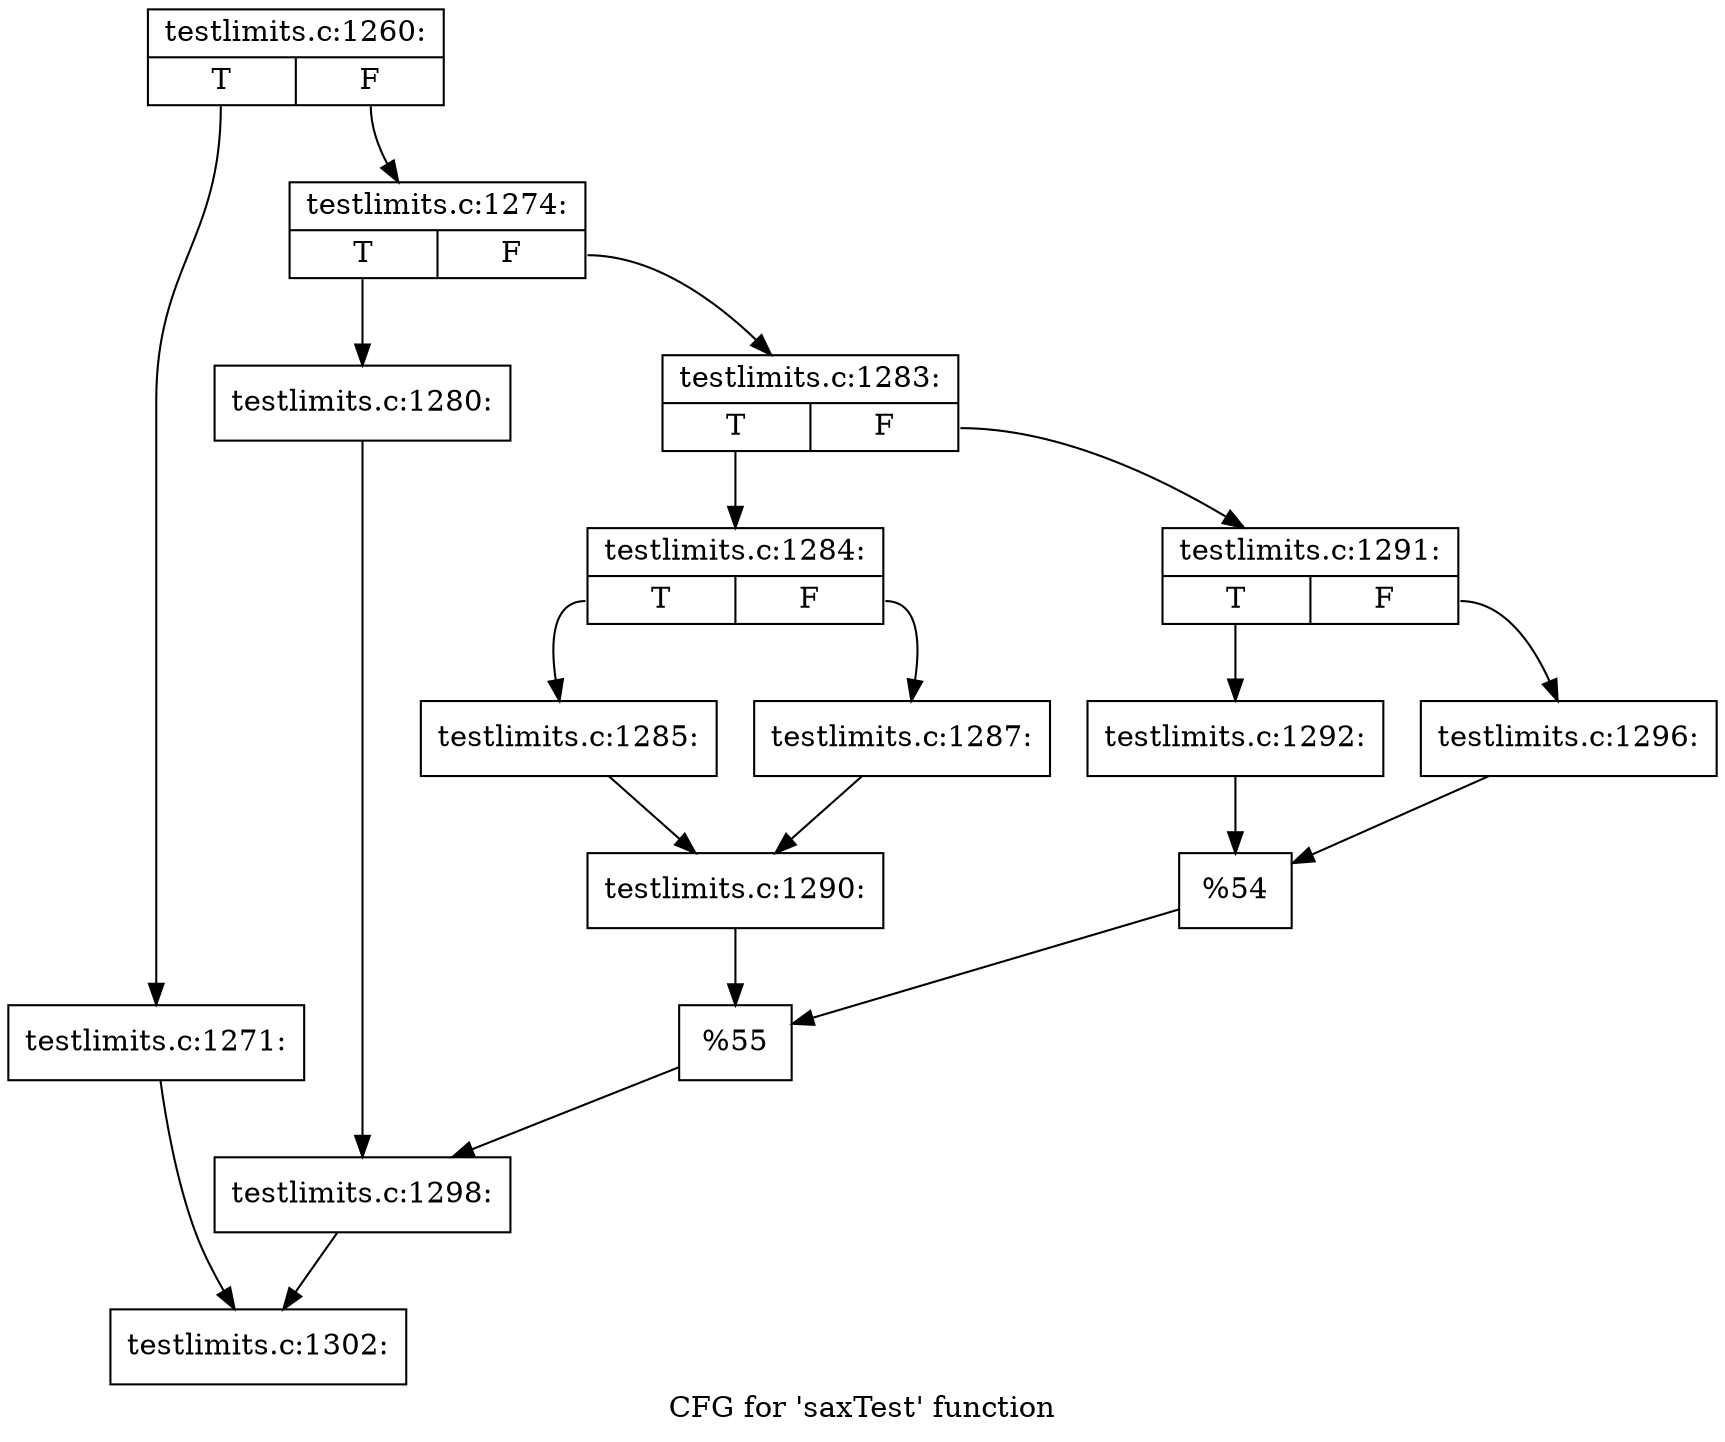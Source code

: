 digraph "CFG for 'saxTest' function" {
	label="CFG for 'saxTest' function";

	Node0x4bf3a00 [shape=record,label="{testlimits.c:1260:|{<s0>T|<s1>F}}"];
	Node0x4bf3a00:s0 -> Node0x4bf7a60;
	Node0x4bf3a00:s1 -> Node0x4bf7d90;
	Node0x4bf7a60 [shape=record,label="{testlimits.c:1271:}"];
	Node0x4bf7a60 -> Node0x4bf5580;
	Node0x4bf7d90 [shape=record,label="{testlimits.c:1274:|{<s0>T|<s1>F}}"];
	Node0x4bf7d90:s0 -> Node0x4bf8ef0;
	Node0x4bf7d90:s1 -> Node0x4bf9150;
	Node0x4bf8ef0 [shape=record,label="{testlimits.c:1280:}"];
	Node0x4bf8ef0 -> Node0x4bf91a0;
	Node0x4bf9150 [shape=record,label="{testlimits.c:1283:|{<s0>T|<s1>F}}"];
	Node0x4bf9150:s0 -> Node0x4bf9a80;
	Node0x4bf9150:s1 -> Node0x4bf9ea0;
	Node0x4bf9a80 [shape=record,label="{testlimits.c:1284:|{<s0>T|<s1>F}}"];
	Node0x4bf9a80:s0 -> Node0x4bfa1c0;
	Node0x4bf9a80:s1 -> Node0x4bfa260;
	Node0x4bfa1c0 [shape=record,label="{testlimits.c:1285:}"];
	Node0x4bfa1c0 -> Node0x4bfa210;
	Node0x4bfa260 [shape=record,label="{testlimits.c:1287:}"];
	Node0x4bfa260 -> Node0x4bfa210;
	Node0x4bfa210 [shape=record,label="{testlimits.c:1290:}"];
	Node0x4bfa210 -> Node0x4bf9d70;
	Node0x4bf9ea0 [shape=record,label="{testlimits.c:1291:|{<s0>T|<s1>F}}"];
	Node0x4bf9ea0:s0 -> Node0x4bfb9c0;
	Node0x4bf9ea0:s1 -> Node0x4bfba60;
	Node0x4bfb9c0 [shape=record,label="{testlimits.c:1292:}"];
	Node0x4bfb9c0 -> Node0x4bfba10;
	Node0x4bfba60 [shape=record,label="{testlimits.c:1296:}"];
	Node0x4bfba60 -> Node0x4bfba10;
	Node0x4bfba10 [shape=record,label="{%54}"];
	Node0x4bfba10 -> Node0x4bf9d70;
	Node0x4bf9d70 [shape=record,label="{%55}"];
	Node0x4bf9d70 -> Node0x4bf91a0;
	Node0x4bf91a0 [shape=record,label="{testlimits.c:1298:}"];
	Node0x4bf91a0 -> Node0x4bf5580;
	Node0x4bf5580 [shape=record,label="{testlimits.c:1302:}"];
}
